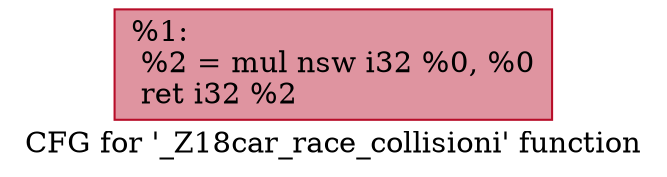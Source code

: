 digraph "CFG for '_Z18car_race_collisioni' function" {
	label="CFG for '_Z18car_race_collisioni' function";

	Node0x561ef216c180 [shape=record,color="#b70d28ff", style=filled, fillcolor="#b70d2870",label="{%1:\l  %2 = mul nsw i32 %0, %0\l  ret i32 %2\l}"];
}
